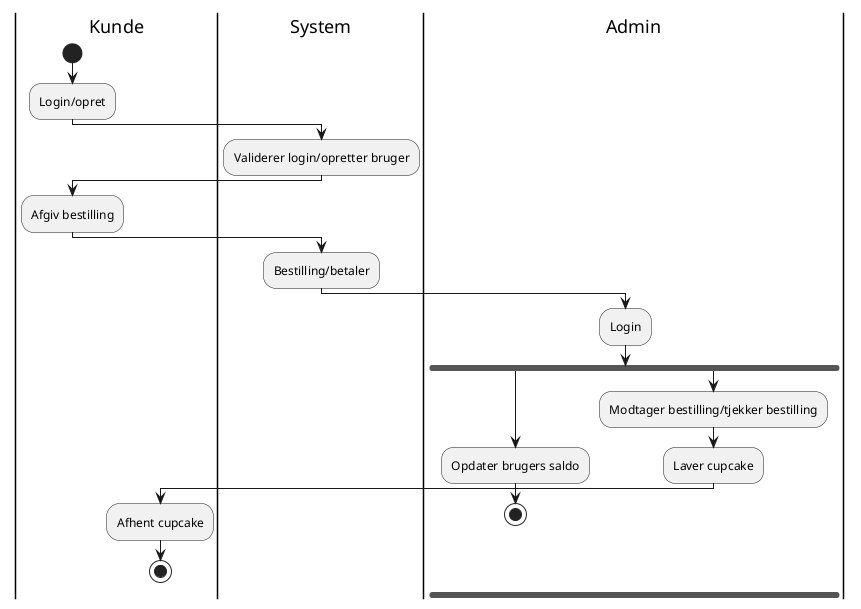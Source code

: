 @startuml
|Kunde|
start
:Login/opret;
|System|
:Validerer login/opretter bruger;
|Kunde|
:Afgiv bestilling;
|System|
:Bestilling/betaler;
|Admin|
:Login;
|Admin|
fork
:Opdater brugers saldo;

stop
fork again
|Admin|
:Modtager bestilling/tjekker bestilling;
:Laver cupcake;
|Kunde|
:Afhent cupcake;
stop
@enduml
